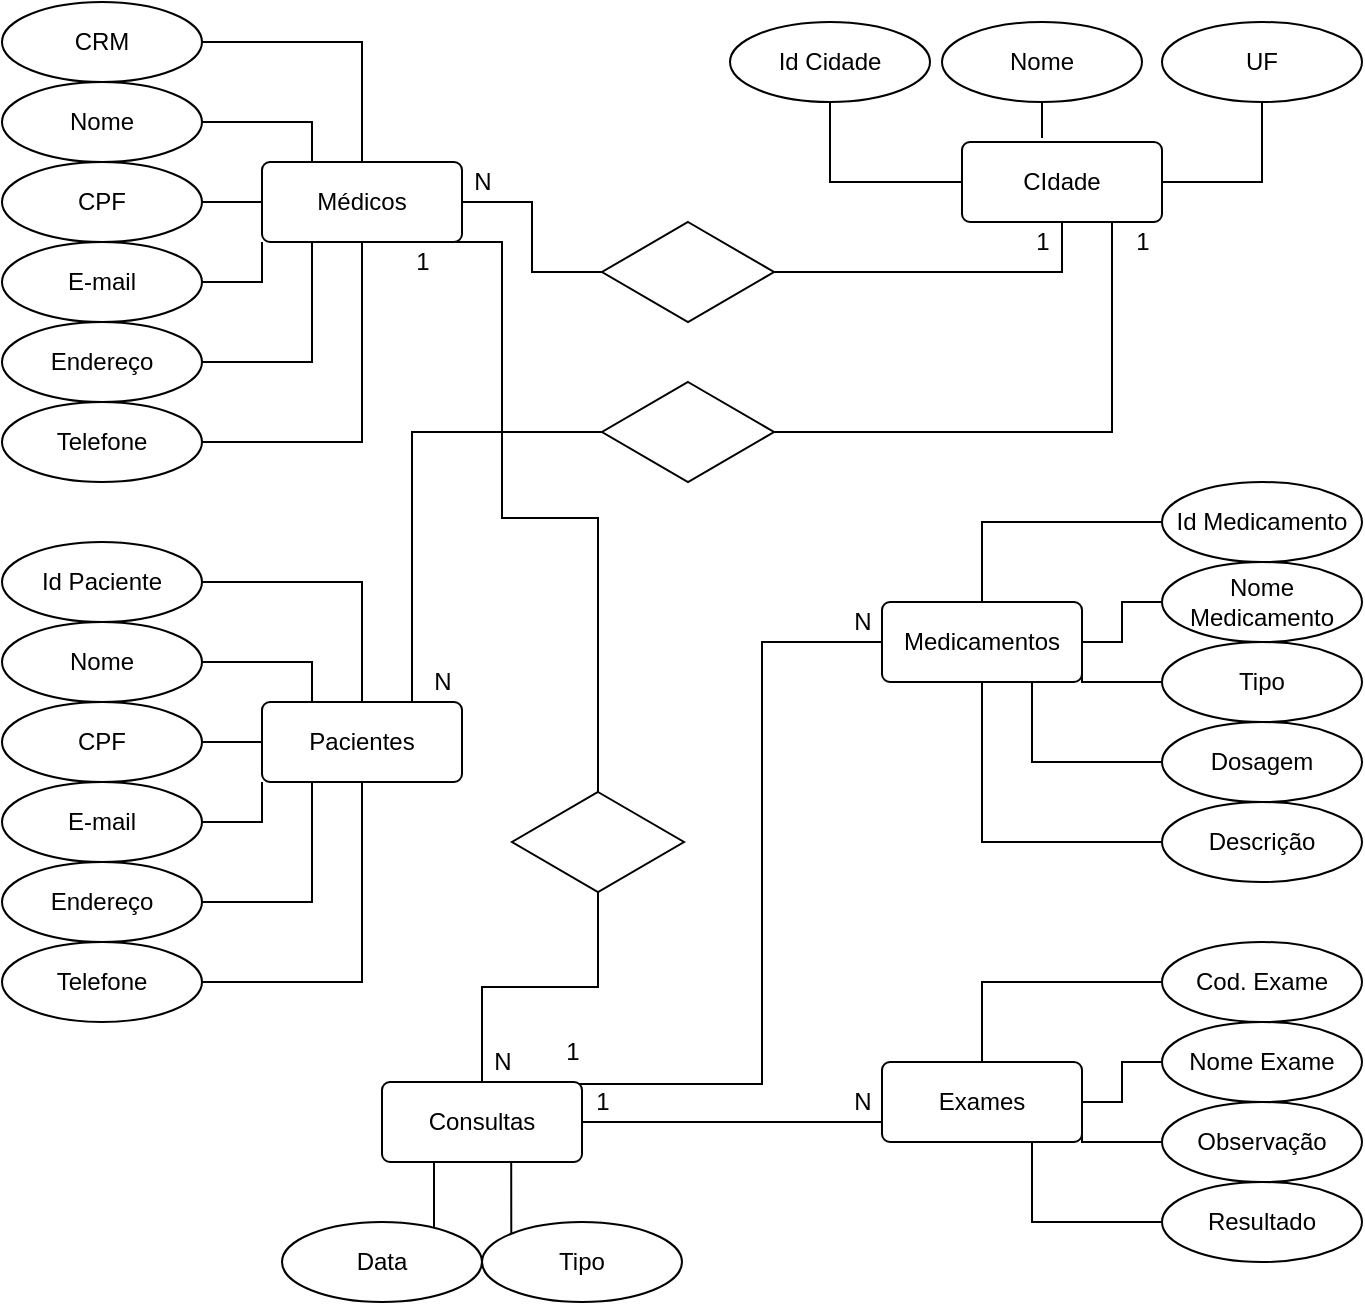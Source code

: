 <mxfile version="20.2.8" type="github"><diagram id="7Ko4QGbpd6AjH1GhGkSV" name="Página-1"><mxGraphModel dx="1108" dy="442" grid="1" gridSize="10" guides="1" tooltips="1" connect="1" arrows="1" fold="1" page="1" pageScale="1" pageWidth="827" pageHeight="1169" math="0" shadow="0"><root><mxCell id="0"/><mxCell id="1" parent="0"/><mxCell id="4r2hvdrGXI0uw6loOx7I-49" style="edgeStyle=orthogonalEdgeStyle;rounded=0;orthogonalLoop=1;jettySize=auto;html=1;exitX=1;exitY=0.5;exitDx=0;exitDy=0;entryX=0;entryY=0.5;entryDx=0;entryDy=0;endArrow=none;endFill=0;" edge="1" parent="1" source="4r2hvdrGXI0uw6loOx7I-1" target="4r2hvdrGXI0uw6loOx7I-47"><mxGeometry relative="1" as="geometry"/></mxCell><mxCell id="4r2hvdrGXI0uw6loOx7I-107" style="edgeStyle=orthogonalEdgeStyle;rounded=0;orthogonalLoop=1;jettySize=auto;html=1;exitX=0.75;exitY=1;exitDx=0;exitDy=0;entryX=0.5;entryY=0;entryDx=0;entryDy=0;endArrow=none;endFill=0;" edge="1" parent="1" source="4r2hvdrGXI0uw6loOx7I-1" target="4r2hvdrGXI0uw6loOx7I-106"><mxGeometry relative="1" as="geometry"><Array as="points"><mxPoint x="250" y="140"/><mxPoint x="250" y="278"/><mxPoint x="298" y="278"/></Array></mxGeometry></mxCell><mxCell id="4r2hvdrGXI0uw6loOx7I-1" value="Médicos" style="rounded=1;arcSize=10;whiteSpace=wrap;html=1;align=center;" vertex="1" parent="1"><mxGeometry x="130" y="100" width="100" height="40" as="geometry"/></mxCell><mxCell id="4r2hvdrGXI0uw6loOx7I-11" style="edgeStyle=orthogonalEdgeStyle;rounded=0;orthogonalLoop=1;jettySize=auto;html=1;exitX=1;exitY=0.5;exitDx=0;exitDy=0;entryX=0.5;entryY=0;entryDx=0;entryDy=0;endArrow=none;endFill=0;" edge="1" parent="1" source="4r2hvdrGXI0uw6loOx7I-3" target="4r2hvdrGXI0uw6loOx7I-1"><mxGeometry relative="1" as="geometry"/></mxCell><mxCell id="4r2hvdrGXI0uw6loOx7I-3" value="CRM" style="ellipse;whiteSpace=wrap;html=1;align=center;" vertex="1" parent="1"><mxGeometry y="20" width="100" height="40" as="geometry"/></mxCell><mxCell id="4r2hvdrGXI0uw6loOx7I-12" style="edgeStyle=orthogonalEdgeStyle;rounded=0;orthogonalLoop=1;jettySize=auto;html=1;exitX=1;exitY=0.5;exitDx=0;exitDy=0;entryX=0.25;entryY=0;entryDx=0;entryDy=0;endArrow=none;endFill=0;" edge="1" parent="1" source="4r2hvdrGXI0uw6loOx7I-4" target="4r2hvdrGXI0uw6loOx7I-1"><mxGeometry relative="1" as="geometry"/></mxCell><mxCell id="4r2hvdrGXI0uw6loOx7I-4" value="Nome" style="ellipse;whiteSpace=wrap;html=1;align=center;" vertex="1" parent="1"><mxGeometry y="60" width="100" height="40" as="geometry"/></mxCell><mxCell id="4r2hvdrGXI0uw6loOx7I-16" style="edgeStyle=orthogonalEdgeStyle;rounded=0;orthogonalLoop=1;jettySize=auto;html=1;exitX=1;exitY=0.5;exitDx=0;exitDy=0;entryX=0;entryY=0.5;entryDx=0;entryDy=0;endArrow=none;endFill=0;" edge="1" parent="1" source="4r2hvdrGXI0uw6loOx7I-5" target="4r2hvdrGXI0uw6loOx7I-1"><mxGeometry relative="1" as="geometry"/></mxCell><mxCell id="4r2hvdrGXI0uw6loOx7I-5" value="CPF" style="ellipse;whiteSpace=wrap;html=1;align=center;" vertex="1" parent="1"><mxGeometry y="100" width="100" height="40" as="geometry"/></mxCell><mxCell id="4r2hvdrGXI0uw6loOx7I-13" style="edgeStyle=orthogonalEdgeStyle;rounded=0;orthogonalLoop=1;jettySize=auto;html=1;exitX=1;exitY=0.5;exitDx=0;exitDy=0;entryX=0.5;entryY=1;entryDx=0;entryDy=0;endArrow=none;endFill=0;" edge="1" parent="1" source="4r2hvdrGXI0uw6loOx7I-6" target="4r2hvdrGXI0uw6loOx7I-1"><mxGeometry relative="1" as="geometry"/></mxCell><mxCell id="4r2hvdrGXI0uw6loOx7I-6" value="Telefone" style="ellipse;whiteSpace=wrap;html=1;align=center;" vertex="1" parent="1"><mxGeometry y="220" width="100" height="40" as="geometry"/></mxCell><mxCell id="4r2hvdrGXI0uw6loOx7I-15" style="edgeStyle=orthogonalEdgeStyle;rounded=0;orthogonalLoop=1;jettySize=auto;html=1;exitX=1;exitY=0.5;exitDx=0;exitDy=0;entryX=0;entryY=1;entryDx=0;entryDy=0;endArrow=none;endFill=0;" edge="1" parent="1" source="4r2hvdrGXI0uw6loOx7I-7" target="4r2hvdrGXI0uw6loOx7I-1"><mxGeometry relative="1" as="geometry"/></mxCell><mxCell id="4r2hvdrGXI0uw6loOx7I-7" value="E-mail" style="ellipse;whiteSpace=wrap;html=1;align=center;" vertex="1" parent="1"><mxGeometry y="140" width="100" height="40" as="geometry"/></mxCell><mxCell id="4r2hvdrGXI0uw6loOx7I-14" style="edgeStyle=orthogonalEdgeStyle;rounded=0;orthogonalLoop=1;jettySize=auto;html=1;exitX=1;exitY=0.5;exitDx=0;exitDy=0;entryX=0.25;entryY=1;entryDx=0;entryDy=0;endArrow=none;endFill=0;" edge="1" parent="1" source="4r2hvdrGXI0uw6loOx7I-8" target="4r2hvdrGXI0uw6loOx7I-1"><mxGeometry relative="1" as="geometry"/></mxCell><mxCell id="4r2hvdrGXI0uw6loOx7I-8" value="Endereço" style="ellipse;whiteSpace=wrap;html=1;align=center;" vertex="1" parent="1"><mxGeometry y="180" width="100" height="40" as="geometry"/></mxCell><mxCell id="4r2hvdrGXI0uw6loOx7I-52" style="edgeStyle=orthogonalEdgeStyle;rounded=0;orthogonalLoop=1;jettySize=auto;html=1;exitX=0.75;exitY=0;exitDx=0;exitDy=0;entryX=0;entryY=0.5;entryDx=0;entryDy=0;endArrow=none;endFill=0;" edge="1" parent="1" source="4r2hvdrGXI0uw6loOx7I-17" target="4r2hvdrGXI0uw6loOx7I-51"><mxGeometry relative="1" as="geometry"/></mxCell><mxCell id="4r2hvdrGXI0uw6loOx7I-17" value="Pacientes" style="rounded=1;arcSize=10;whiteSpace=wrap;html=1;align=center;" vertex="1" parent="1"><mxGeometry x="130" y="370" width="100" height="40" as="geometry"/></mxCell><mxCell id="4r2hvdrGXI0uw6loOx7I-18" style="edgeStyle=orthogonalEdgeStyle;rounded=0;orthogonalLoop=1;jettySize=auto;html=1;exitX=1;exitY=0.5;exitDx=0;exitDy=0;entryX=0.5;entryY=0;entryDx=0;entryDy=0;endArrow=none;endFill=0;" edge="1" parent="1" source="4r2hvdrGXI0uw6loOx7I-19" target="4r2hvdrGXI0uw6loOx7I-17"><mxGeometry relative="1" as="geometry"/></mxCell><mxCell id="4r2hvdrGXI0uw6loOx7I-19" value="Id Paciente" style="ellipse;whiteSpace=wrap;html=1;align=center;" vertex="1" parent="1"><mxGeometry y="290" width="100" height="40" as="geometry"/></mxCell><mxCell id="4r2hvdrGXI0uw6loOx7I-20" style="edgeStyle=orthogonalEdgeStyle;rounded=0;orthogonalLoop=1;jettySize=auto;html=1;exitX=1;exitY=0.5;exitDx=0;exitDy=0;entryX=0.25;entryY=0;entryDx=0;entryDy=0;endArrow=none;endFill=0;" edge="1" parent="1" source="4r2hvdrGXI0uw6loOx7I-21" target="4r2hvdrGXI0uw6loOx7I-17"><mxGeometry relative="1" as="geometry"/></mxCell><mxCell id="4r2hvdrGXI0uw6loOx7I-21" value="Nome" style="ellipse;whiteSpace=wrap;html=1;align=center;" vertex="1" parent="1"><mxGeometry y="330" width="100" height="40" as="geometry"/></mxCell><mxCell id="4r2hvdrGXI0uw6loOx7I-22" style="edgeStyle=orthogonalEdgeStyle;rounded=0;orthogonalLoop=1;jettySize=auto;html=1;exitX=1;exitY=0.5;exitDx=0;exitDy=0;entryX=0;entryY=0.5;entryDx=0;entryDy=0;endArrow=none;endFill=0;" edge="1" parent="1" source="4r2hvdrGXI0uw6loOx7I-23" target="4r2hvdrGXI0uw6loOx7I-17"><mxGeometry relative="1" as="geometry"/></mxCell><mxCell id="4r2hvdrGXI0uw6loOx7I-23" value="CPF" style="ellipse;whiteSpace=wrap;html=1;align=center;" vertex="1" parent="1"><mxGeometry y="370" width="100" height="40" as="geometry"/></mxCell><mxCell id="4r2hvdrGXI0uw6loOx7I-24" style="edgeStyle=orthogonalEdgeStyle;rounded=0;orthogonalLoop=1;jettySize=auto;html=1;exitX=1;exitY=0.5;exitDx=0;exitDy=0;entryX=0.5;entryY=1;entryDx=0;entryDy=0;endArrow=none;endFill=0;" edge="1" parent="1" source="4r2hvdrGXI0uw6loOx7I-25" target="4r2hvdrGXI0uw6loOx7I-17"><mxGeometry relative="1" as="geometry"/></mxCell><mxCell id="4r2hvdrGXI0uw6loOx7I-25" value="Telefone" style="ellipse;whiteSpace=wrap;html=1;align=center;" vertex="1" parent="1"><mxGeometry y="490" width="100" height="40" as="geometry"/></mxCell><mxCell id="4r2hvdrGXI0uw6loOx7I-26" style="edgeStyle=orthogonalEdgeStyle;rounded=0;orthogonalLoop=1;jettySize=auto;html=1;exitX=1;exitY=0.5;exitDx=0;exitDy=0;entryX=0;entryY=1;entryDx=0;entryDy=0;endArrow=none;endFill=0;" edge="1" parent="1" source="4r2hvdrGXI0uw6loOx7I-27" target="4r2hvdrGXI0uw6loOx7I-17"><mxGeometry relative="1" as="geometry"/></mxCell><mxCell id="4r2hvdrGXI0uw6loOx7I-27" value="E-mail" style="ellipse;whiteSpace=wrap;html=1;align=center;" vertex="1" parent="1"><mxGeometry y="410" width="100" height="40" as="geometry"/></mxCell><mxCell id="4r2hvdrGXI0uw6loOx7I-28" style="edgeStyle=orthogonalEdgeStyle;rounded=0;orthogonalLoop=1;jettySize=auto;html=1;exitX=1;exitY=0.5;exitDx=0;exitDy=0;entryX=0.25;entryY=1;entryDx=0;entryDy=0;endArrow=none;endFill=0;" edge="1" parent="1" source="4r2hvdrGXI0uw6loOx7I-29" target="4r2hvdrGXI0uw6loOx7I-17"><mxGeometry relative="1" as="geometry"/></mxCell><mxCell id="4r2hvdrGXI0uw6loOx7I-29" value="Endereço" style="ellipse;whiteSpace=wrap;html=1;align=center;" vertex="1" parent="1"><mxGeometry y="450" width="100" height="40" as="geometry"/></mxCell><mxCell id="4r2hvdrGXI0uw6loOx7I-30" value="CIdade" style="rounded=1;arcSize=10;whiteSpace=wrap;html=1;align=center;" vertex="1" parent="1"><mxGeometry x="480" y="90" width="100" height="40" as="geometry"/></mxCell><mxCell id="4r2hvdrGXI0uw6loOx7I-43" style="edgeStyle=orthogonalEdgeStyle;rounded=0;orthogonalLoop=1;jettySize=auto;html=1;exitX=0.5;exitY=1;exitDx=0;exitDy=0;entryX=0;entryY=0.5;entryDx=0;entryDy=0;endArrow=none;endFill=0;" edge="1" parent="1" source="4r2hvdrGXI0uw6loOx7I-32" target="4r2hvdrGXI0uw6loOx7I-30"><mxGeometry relative="1" as="geometry"/></mxCell><mxCell id="4r2hvdrGXI0uw6loOx7I-32" value="Id Cidade" style="ellipse;whiteSpace=wrap;html=1;align=center;" vertex="1" parent="1"><mxGeometry x="364" y="30" width="100" height="40" as="geometry"/></mxCell><mxCell id="4r2hvdrGXI0uw6loOx7I-44" style="edgeStyle=orthogonalEdgeStyle;rounded=0;orthogonalLoop=1;jettySize=auto;html=1;exitX=0.5;exitY=1;exitDx=0;exitDy=0;entryX=0.4;entryY=-0.05;entryDx=0;entryDy=0;entryPerimeter=0;endArrow=none;endFill=0;" edge="1" parent="1" source="4r2hvdrGXI0uw6loOx7I-34" target="4r2hvdrGXI0uw6loOx7I-30"><mxGeometry relative="1" as="geometry"/></mxCell><mxCell id="4r2hvdrGXI0uw6loOx7I-34" value="Nome" style="ellipse;whiteSpace=wrap;html=1;align=center;" vertex="1" parent="1"><mxGeometry x="470" y="30" width="100" height="40" as="geometry"/></mxCell><mxCell id="4r2hvdrGXI0uw6loOx7I-45" style="edgeStyle=orthogonalEdgeStyle;rounded=0;orthogonalLoop=1;jettySize=auto;html=1;exitX=0.5;exitY=1;exitDx=0;exitDy=0;entryX=1;entryY=0.5;entryDx=0;entryDy=0;endArrow=none;endFill=0;" edge="1" parent="1" source="4r2hvdrGXI0uw6loOx7I-36" target="4r2hvdrGXI0uw6loOx7I-30"><mxGeometry relative="1" as="geometry"/></mxCell><mxCell id="4r2hvdrGXI0uw6loOx7I-36" value="UF" style="ellipse;whiteSpace=wrap;html=1;align=center;" vertex="1" parent="1"><mxGeometry x="580" y="30" width="100" height="40" as="geometry"/></mxCell><mxCell id="4r2hvdrGXI0uw6loOx7I-50" style="edgeStyle=orthogonalEdgeStyle;rounded=0;orthogonalLoop=1;jettySize=auto;html=1;exitX=1;exitY=0.5;exitDx=0;exitDy=0;entryX=0.5;entryY=1;entryDx=0;entryDy=0;endArrow=none;endFill=0;" edge="1" parent="1" source="4r2hvdrGXI0uw6loOx7I-47" target="4r2hvdrGXI0uw6loOx7I-30"><mxGeometry relative="1" as="geometry"/></mxCell><mxCell id="4r2hvdrGXI0uw6loOx7I-47" value="" style="shape=rhombus;perimeter=rhombusPerimeter;whiteSpace=wrap;html=1;align=center;" vertex="1" parent="1"><mxGeometry x="300" y="130" width="86" height="50" as="geometry"/></mxCell><mxCell id="4r2hvdrGXI0uw6loOx7I-53" style="edgeStyle=orthogonalEdgeStyle;rounded=0;orthogonalLoop=1;jettySize=auto;html=1;exitX=1;exitY=0.5;exitDx=0;exitDy=0;entryX=0.75;entryY=1;entryDx=0;entryDy=0;endArrow=none;endFill=0;" edge="1" parent="1" source="4r2hvdrGXI0uw6loOx7I-51" target="4r2hvdrGXI0uw6loOx7I-30"><mxGeometry relative="1" as="geometry"/></mxCell><mxCell id="4r2hvdrGXI0uw6loOx7I-51" value="" style="shape=rhombus;perimeter=rhombusPerimeter;whiteSpace=wrap;html=1;align=center;" vertex="1" parent="1"><mxGeometry x="300" y="210" width="86" height="50" as="geometry"/></mxCell><mxCell id="4r2hvdrGXI0uw6loOx7I-73" style="edgeStyle=orthogonalEdgeStyle;rounded=0;orthogonalLoop=1;jettySize=auto;html=1;exitX=0.5;exitY=1;exitDx=0;exitDy=0;entryX=0;entryY=0.5;entryDx=0;entryDy=0;endArrow=none;endFill=0;" edge="1" parent="1" source="4r2hvdrGXI0uw6loOx7I-54" target="4r2hvdrGXI0uw6loOx7I-67"><mxGeometry relative="1" as="geometry"/></mxCell><mxCell id="4r2hvdrGXI0uw6loOx7I-74" style="edgeStyle=orthogonalEdgeStyle;rounded=0;orthogonalLoop=1;jettySize=auto;html=1;exitX=1;exitY=0.5;exitDx=0;exitDy=0;entryX=0;entryY=0.5;entryDx=0;entryDy=0;endArrow=none;endFill=0;" edge="1" parent="1" source="4r2hvdrGXI0uw6loOx7I-54" target="4r2hvdrGXI0uw6loOx7I-61"><mxGeometry relative="1" as="geometry"><Array as="points"><mxPoint x="540" y="360"/></Array></mxGeometry></mxCell><mxCell id="4r2hvdrGXI0uw6loOx7I-115" style="edgeStyle=orthogonalEdgeStyle;rounded=0;orthogonalLoop=1;jettySize=auto;html=1;exitX=0;exitY=0.5;exitDx=0;exitDy=0;entryX=0.91;entryY=0.025;entryDx=0;entryDy=0;entryPerimeter=0;endArrow=none;endFill=0;" edge="1" parent="1" source="4r2hvdrGXI0uw6loOx7I-54" target="4r2hvdrGXI0uw6loOx7I-93"><mxGeometry relative="1" as="geometry"><Array as="points"><mxPoint x="380" y="340"/><mxPoint x="380" y="561"/></Array></mxGeometry></mxCell><mxCell id="4r2hvdrGXI0uw6loOx7I-54" value="Medicamentos" style="rounded=1;arcSize=10;whiteSpace=wrap;html=1;align=center;" vertex="1" parent="1"><mxGeometry x="440" y="320" width="100" height="40" as="geometry"/></mxCell><mxCell id="4r2hvdrGXI0uw6loOx7I-68" style="edgeStyle=orthogonalEdgeStyle;rounded=0;orthogonalLoop=1;jettySize=auto;html=1;exitX=0;exitY=0.5;exitDx=0;exitDy=0;entryX=0.5;entryY=0;entryDx=0;entryDy=0;endArrow=none;endFill=0;" edge="1" parent="1" source="4r2hvdrGXI0uw6loOx7I-57" target="4r2hvdrGXI0uw6loOx7I-54"><mxGeometry relative="1" as="geometry"/></mxCell><mxCell id="4r2hvdrGXI0uw6loOx7I-57" value="Id Medicamento" style="ellipse;whiteSpace=wrap;html=1;align=center;" vertex="1" parent="1"><mxGeometry x="580" y="260" width="100" height="40" as="geometry"/></mxCell><mxCell id="4r2hvdrGXI0uw6loOx7I-76" style="edgeStyle=orthogonalEdgeStyle;rounded=0;orthogonalLoop=1;jettySize=auto;html=1;exitX=0;exitY=0.5;exitDx=0;exitDy=0;entryX=1;entryY=0.5;entryDx=0;entryDy=0;endArrow=none;endFill=0;" edge="1" parent="1" source="4r2hvdrGXI0uw6loOx7I-59" target="4r2hvdrGXI0uw6loOx7I-54"><mxGeometry relative="1" as="geometry"/></mxCell><mxCell id="4r2hvdrGXI0uw6loOx7I-59" value="Nome Medicamento" style="ellipse;whiteSpace=wrap;html=1;align=center;" vertex="1" parent="1"><mxGeometry x="580" y="300" width="100" height="40" as="geometry"/></mxCell><mxCell id="4r2hvdrGXI0uw6loOx7I-61" value="Tipo" style="ellipse;whiteSpace=wrap;html=1;align=center;" vertex="1" parent="1"><mxGeometry x="580" y="340" width="100" height="40" as="geometry"/></mxCell><mxCell id="4r2hvdrGXI0uw6loOx7I-71" style="edgeStyle=orthogonalEdgeStyle;rounded=0;orthogonalLoop=1;jettySize=auto;html=1;exitX=0;exitY=0.5;exitDx=0;exitDy=0;entryX=0.75;entryY=1;entryDx=0;entryDy=0;endArrow=none;endFill=0;" edge="1" parent="1" source="4r2hvdrGXI0uw6loOx7I-65" target="4r2hvdrGXI0uw6loOx7I-54"><mxGeometry relative="1" as="geometry"/></mxCell><mxCell id="4r2hvdrGXI0uw6loOx7I-65" value="Dosagem" style="ellipse;whiteSpace=wrap;html=1;align=center;" vertex="1" parent="1"><mxGeometry x="580" y="380" width="100" height="40" as="geometry"/></mxCell><mxCell id="4r2hvdrGXI0uw6loOx7I-67" value="Descrição" style="ellipse;whiteSpace=wrap;html=1;align=center;" vertex="1" parent="1"><mxGeometry x="580" y="420" width="100" height="40" as="geometry"/></mxCell><mxCell id="4r2hvdrGXI0uw6loOx7I-77" value="N" style="text;html=1;align=center;verticalAlign=middle;resizable=0;points=[];autosize=1;strokeColor=none;fillColor=none;" vertex="1" parent="1"><mxGeometry x="225" y="95" width="30" height="30" as="geometry"/></mxCell><mxCell id="4r2hvdrGXI0uw6loOx7I-78" value="1" style="text;html=1;align=center;verticalAlign=middle;resizable=0;points=[];autosize=1;strokeColor=none;fillColor=none;" vertex="1" parent="1"><mxGeometry x="505" y="125" width="30" height="30" as="geometry"/></mxCell><mxCell id="4r2hvdrGXI0uw6loOx7I-79" value="1" style="text;html=1;align=center;verticalAlign=middle;resizable=0;points=[];autosize=1;strokeColor=none;fillColor=none;" vertex="1" parent="1"><mxGeometry x="555" y="125" width="30" height="30" as="geometry"/></mxCell><mxCell id="4r2hvdrGXI0uw6loOx7I-80" value="N" style="text;html=1;align=center;verticalAlign=middle;resizable=0;points=[];autosize=1;strokeColor=none;fillColor=none;" vertex="1" parent="1"><mxGeometry x="205" y="345" width="30" height="30" as="geometry"/></mxCell><mxCell id="4r2hvdrGXI0uw6loOx7I-82" style="edgeStyle=orthogonalEdgeStyle;rounded=0;orthogonalLoop=1;jettySize=auto;html=1;exitX=1;exitY=0.5;exitDx=0;exitDy=0;entryX=0;entryY=0.5;entryDx=0;entryDy=0;endArrow=none;endFill=0;" edge="1" parent="1" source="4r2hvdrGXI0uw6loOx7I-83" target="4r2hvdrGXI0uw6loOx7I-88"><mxGeometry relative="1" as="geometry"><Array as="points"><mxPoint x="540" y="590"/></Array></mxGeometry></mxCell><mxCell id="4r2hvdrGXI0uw6loOx7I-112" style="edgeStyle=orthogonalEdgeStyle;rounded=0;orthogonalLoop=1;jettySize=auto;html=1;exitX=0;exitY=0.75;exitDx=0;exitDy=0;entryX=1;entryY=0.5;entryDx=0;entryDy=0;endArrow=none;endFill=0;" edge="1" parent="1" source="4r2hvdrGXI0uw6loOx7I-83" target="4r2hvdrGXI0uw6loOx7I-93"><mxGeometry relative="1" as="geometry"/></mxCell><mxCell id="4r2hvdrGXI0uw6loOx7I-83" value="Exames" style="rounded=1;arcSize=10;whiteSpace=wrap;html=1;align=center;" vertex="1" parent="1"><mxGeometry x="440" y="550" width="100" height="40" as="geometry"/></mxCell><mxCell id="4r2hvdrGXI0uw6loOx7I-84" style="edgeStyle=orthogonalEdgeStyle;rounded=0;orthogonalLoop=1;jettySize=auto;html=1;exitX=0;exitY=0.5;exitDx=0;exitDy=0;entryX=0.5;entryY=0;entryDx=0;entryDy=0;endArrow=none;endFill=0;" edge="1" parent="1" source="4r2hvdrGXI0uw6loOx7I-85" target="4r2hvdrGXI0uw6loOx7I-83"><mxGeometry relative="1" as="geometry"/></mxCell><mxCell id="4r2hvdrGXI0uw6loOx7I-85" value="Cod. Exame" style="ellipse;whiteSpace=wrap;html=1;align=center;" vertex="1" parent="1"><mxGeometry x="580" y="490" width="100" height="40" as="geometry"/></mxCell><mxCell id="4r2hvdrGXI0uw6loOx7I-86" style="edgeStyle=orthogonalEdgeStyle;rounded=0;orthogonalLoop=1;jettySize=auto;html=1;exitX=0;exitY=0.5;exitDx=0;exitDy=0;entryX=1;entryY=0.5;entryDx=0;entryDy=0;endArrow=none;endFill=0;" edge="1" parent="1" source="4r2hvdrGXI0uw6loOx7I-87" target="4r2hvdrGXI0uw6loOx7I-83"><mxGeometry relative="1" as="geometry"/></mxCell><mxCell id="4r2hvdrGXI0uw6loOx7I-87" value="Nome Exame" style="ellipse;whiteSpace=wrap;html=1;align=center;" vertex="1" parent="1"><mxGeometry x="580" y="530" width="100" height="40" as="geometry"/></mxCell><mxCell id="4r2hvdrGXI0uw6loOx7I-88" value="Observação" style="ellipse;whiteSpace=wrap;html=1;align=center;" vertex="1" parent="1"><mxGeometry x="580" y="570" width="100" height="40" as="geometry"/></mxCell><mxCell id="4r2hvdrGXI0uw6loOx7I-89" style="edgeStyle=orthogonalEdgeStyle;rounded=0;orthogonalLoop=1;jettySize=auto;html=1;exitX=0;exitY=0.5;exitDx=0;exitDy=0;entryX=0.75;entryY=1;entryDx=0;entryDy=0;endArrow=none;endFill=0;" edge="1" parent="1" source="4r2hvdrGXI0uw6loOx7I-90" target="4r2hvdrGXI0uw6loOx7I-83"><mxGeometry relative="1" as="geometry"/></mxCell><mxCell id="4r2hvdrGXI0uw6loOx7I-90" value="Resultado" style="ellipse;whiteSpace=wrap;html=1;align=center;" vertex="1" parent="1"><mxGeometry x="580" y="610" width="100" height="40" as="geometry"/></mxCell><mxCell id="4r2hvdrGXI0uw6loOx7I-101" style="edgeStyle=orthogonalEdgeStyle;rounded=0;orthogonalLoop=1;jettySize=auto;html=1;exitX=0.75;exitY=1;exitDx=0;exitDy=0;entryX=0;entryY=0;entryDx=0;entryDy=0;endArrow=none;endFill=0;" edge="1" parent="1" source="4r2hvdrGXI0uw6loOx7I-93" target="4r2hvdrGXI0uw6loOx7I-97"><mxGeometry relative="1" as="geometry"/></mxCell><mxCell id="4r2hvdrGXI0uw6loOx7I-102" style="edgeStyle=orthogonalEdgeStyle;rounded=0;orthogonalLoop=1;jettySize=auto;html=1;exitX=0.25;exitY=1;exitDx=0;exitDy=0;entryX=0.76;entryY=0.075;entryDx=0;entryDy=0;entryPerimeter=0;endArrow=none;endFill=0;" edge="1" parent="1" source="4r2hvdrGXI0uw6loOx7I-93" target="4r2hvdrGXI0uw6loOx7I-95"><mxGeometry relative="1" as="geometry"/></mxCell><mxCell id="4r2hvdrGXI0uw6loOx7I-93" value="Consultas" style="rounded=1;arcSize=10;whiteSpace=wrap;html=1;align=center;" vertex="1" parent="1"><mxGeometry x="190" y="560" width="100" height="40" as="geometry"/></mxCell><mxCell id="4r2hvdrGXI0uw6loOx7I-95" value="Data" style="ellipse;whiteSpace=wrap;html=1;align=center;" vertex="1" parent="1"><mxGeometry x="140" y="630" width="100" height="40" as="geometry"/></mxCell><mxCell id="4r2hvdrGXI0uw6loOx7I-97" value="Tipo" style="ellipse;whiteSpace=wrap;html=1;align=center;" vertex="1" parent="1"><mxGeometry x="240" y="630" width="100" height="40" as="geometry"/></mxCell><mxCell id="4r2hvdrGXI0uw6loOx7I-108" style="edgeStyle=orthogonalEdgeStyle;rounded=0;orthogonalLoop=1;jettySize=auto;html=1;exitX=0.5;exitY=1;exitDx=0;exitDy=0;entryX=0.5;entryY=0;entryDx=0;entryDy=0;endArrow=none;endFill=0;" edge="1" parent="1" source="4r2hvdrGXI0uw6loOx7I-106" target="4r2hvdrGXI0uw6loOx7I-93"><mxGeometry relative="1" as="geometry"/></mxCell><mxCell id="4r2hvdrGXI0uw6loOx7I-106" value="" style="shape=rhombus;perimeter=rhombusPerimeter;whiteSpace=wrap;html=1;align=center;" vertex="1" parent="1"><mxGeometry x="255" y="415" width="86" height="50" as="geometry"/></mxCell><mxCell id="4r2hvdrGXI0uw6loOx7I-109" value="1" style="text;html=1;align=center;verticalAlign=middle;resizable=0;points=[];autosize=1;strokeColor=none;fillColor=none;" vertex="1" parent="1"><mxGeometry x="195" y="135" width="30" height="30" as="geometry"/></mxCell><mxCell id="4r2hvdrGXI0uw6loOx7I-110" value="N" style="text;html=1;align=center;verticalAlign=middle;resizable=0;points=[];autosize=1;strokeColor=none;fillColor=none;" vertex="1" parent="1"><mxGeometry x="235" y="535" width="30" height="30" as="geometry"/></mxCell><mxCell id="4r2hvdrGXI0uw6loOx7I-113" value="1" style="text;html=1;align=center;verticalAlign=middle;resizable=0;points=[];autosize=1;strokeColor=none;fillColor=none;" vertex="1" parent="1"><mxGeometry x="285" y="555" width="30" height="30" as="geometry"/></mxCell><mxCell id="4r2hvdrGXI0uw6loOx7I-114" value="N" style="text;html=1;align=center;verticalAlign=middle;resizable=0;points=[];autosize=1;strokeColor=none;fillColor=none;" vertex="1" parent="1"><mxGeometry x="415" y="555" width="30" height="30" as="geometry"/></mxCell><mxCell id="4r2hvdrGXI0uw6loOx7I-116" value="1" style="text;html=1;align=center;verticalAlign=middle;resizable=0;points=[];autosize=1;strokeColor=none;fillColor=none;" vertex="1" parent="1"><mxGeometry x="270" y="530" width="30" height="30" as="geometry"/></mxCell><mxCell id="4r2hvdrGXI0uw6loOx7I-117" value="N" style="text;html=1;align=center;verticalAlign=middle;resizable=0;points=[];autosize=1;strokeColor=none;fillColor=none;" vertex="1" parent="1"><mxGeometry x="415" y="315" width="30" height="30" as="geometry"/></mxCell></root></mxGraphModel></diagram></mxfile>
